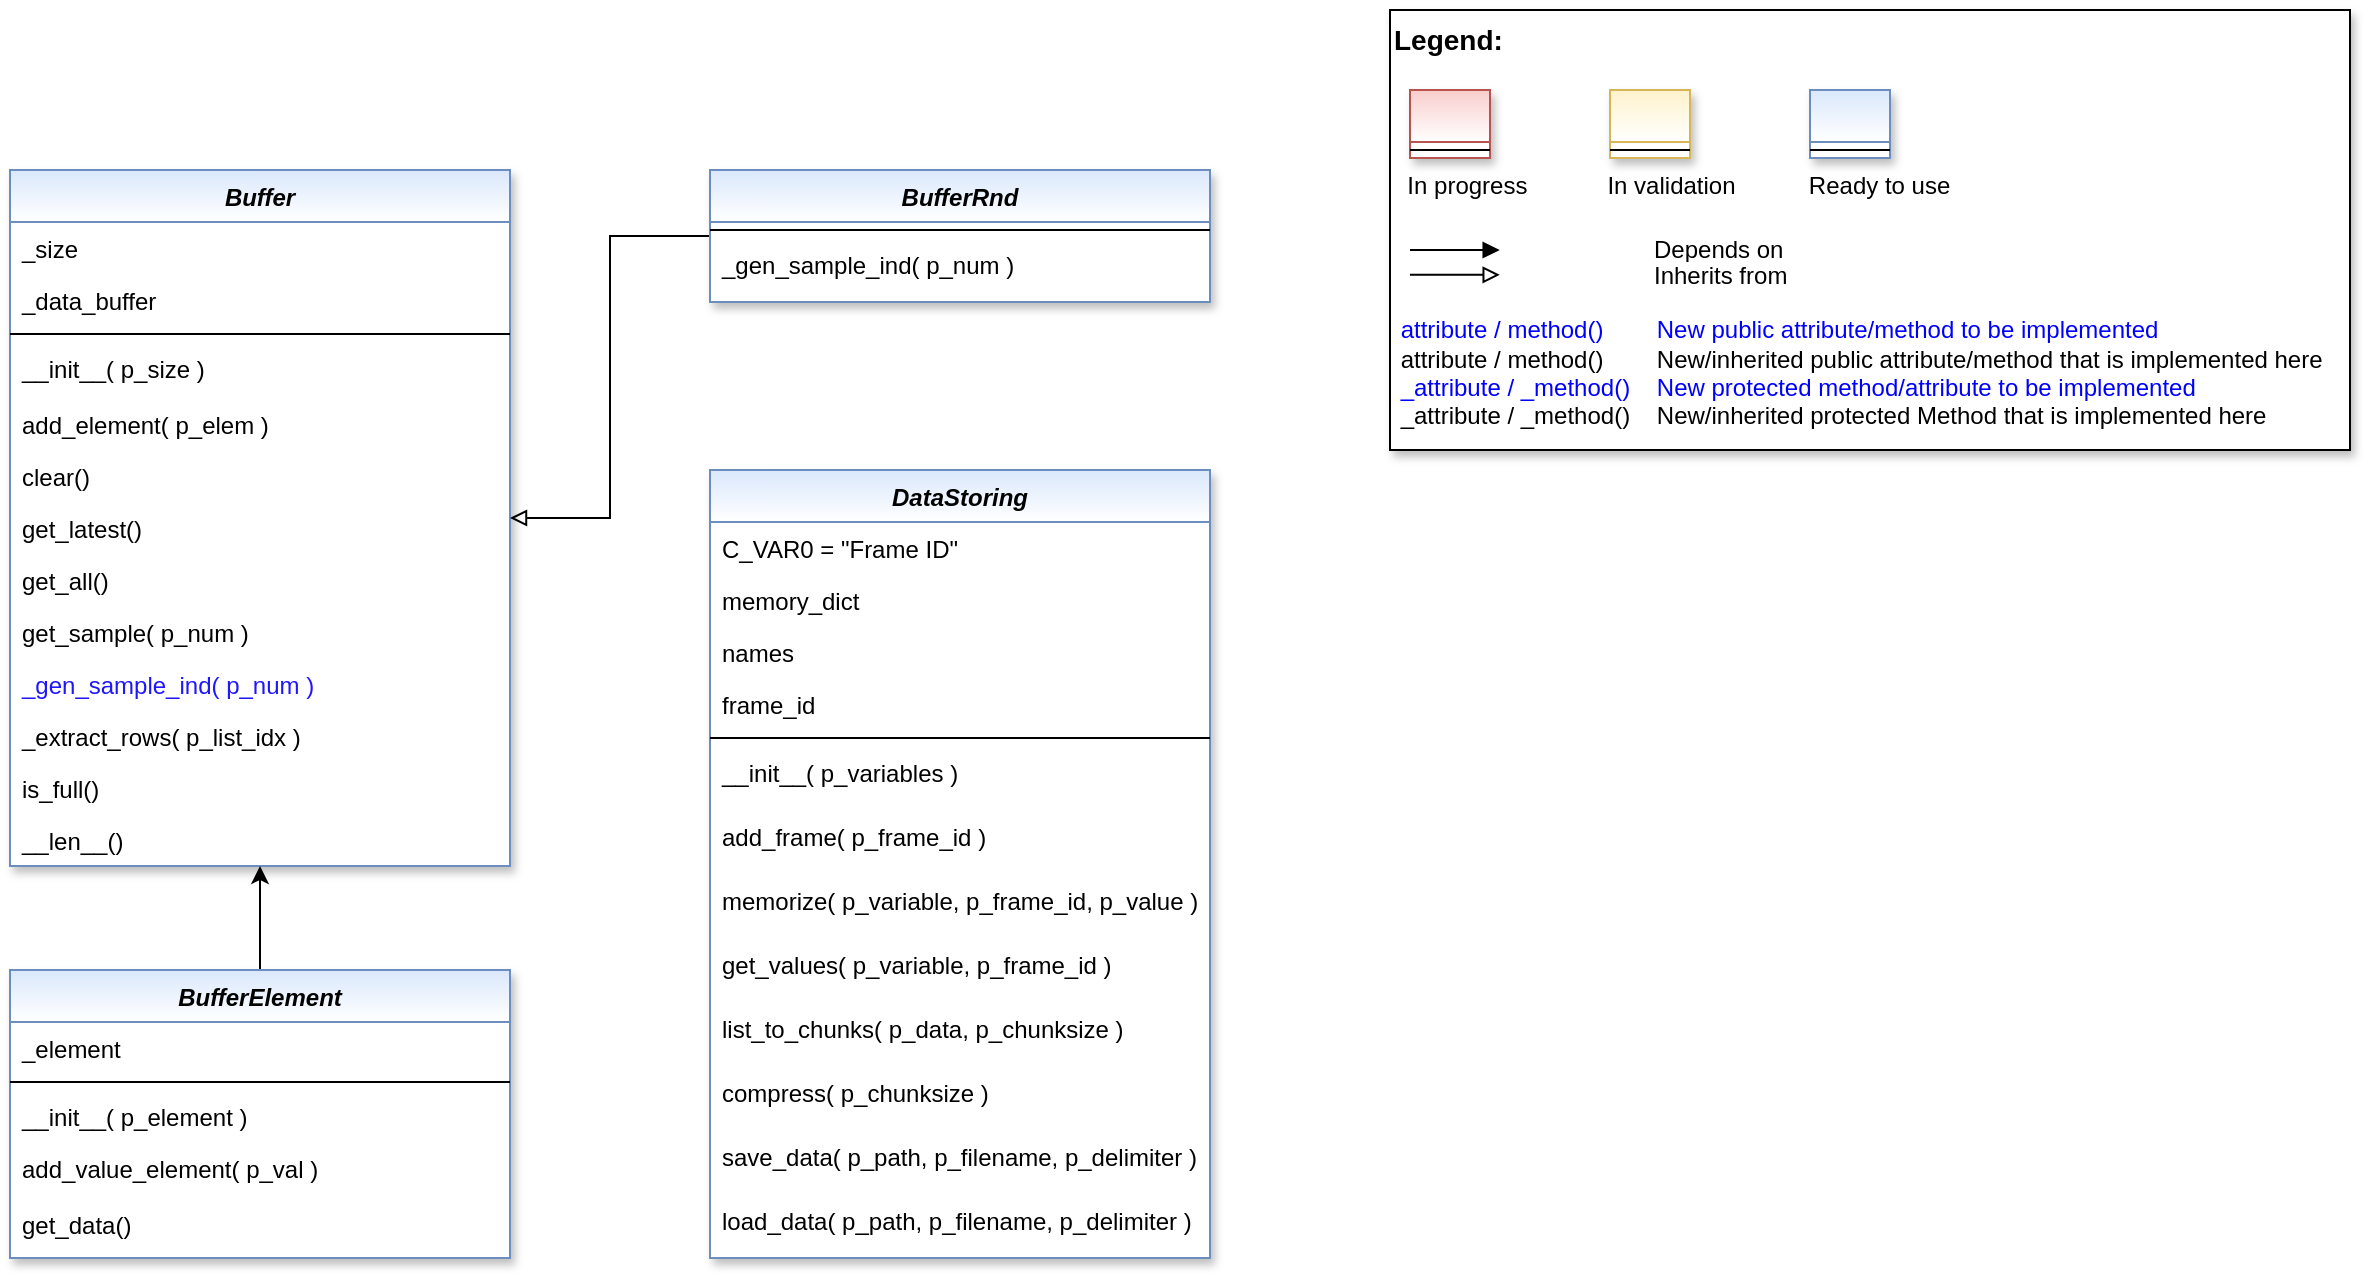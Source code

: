 <mxfile version="20.7.4" type="device"><diagram id="C5RBs43oDa-KdzZeNtuy" name="Page-1"><mxGraphModel dx="2894" dy="5908" grid="1" gridSize="10" guides="1" tooltips="1" connect="1" arrows="1" fold="1" page="1" pageScale="1" pageWidth="1654" pageHeight="2336" math="0" shadow="0"><root><mxCell id="WIyWlLk6GJQsqaUBKTNV-0"/><mxCell id="WIyWlLk6GJQsqaUBKTNV-1" parent="WIyWlLk6GJQsqaUBKTNV-0"/><mxCell id="z0QvJ6B_BdvuQfe3Sqzu-0" value="DataStoring" style="swimlane;fontStyle=3;align=center;verticalAlign=top;childLayout=stackLayout;horizontal=1;startSize=26;horizontalStack=0;resizeParent=1;resizeLast=0;collapsible=1;marginBottom=0;rounded=0;shadow=1;strokeWidth=1;fillColor=#dae8fc;strokeColor=#6c8ebf;swimlaneFillColor=#ffffff;gradientColor=#ffffff;" parent="WIyWlLk6GJQsqaUBKTNV-1" vertex="1"><mxGeometry x="390" y="-4400" width="250" height="394" as="geometry"><mxRectangle x="230" y="140" width="160" height="26" as="alternateBounds"/></mxGeometry></mxCell><mxCell id="uN8EfFtjCuL5TaRSR3ci-2" value="C_VAR0 = &quot;Frame ID&quot;" style="text;align=left;verticalAlign=top;spacingLeft=4;spacingRight=4;overflow=hidden;rotatable=0;points=[[0,0.5],[1,0.5]];portConstraint=eastwest;" parent="z0QvJ6B_BdvuQfe3Sqzu-0" vertex="1"><mxGeometry y="26" width="250" height="26" as="geometry"/></mxCell><mxCell id="z0QvJ6B_BdvuQfe3Sqzu-6" value="memory_dict" style="text;align=left;verticalAlign=top;spacingLeft=4;spacingRight=4;overflow=hidden;rotatable=0;points=[[0,0.5],[1,0.5]];portConstraint=eastwest;" parent="z0QvJ6B_BdvuQfe3Sqzu-0" vertex="1"><mxGeometry y="52" width="250" height="26" as="geometry"/></mxCell><mxCell id="9JnEP-9PhQBUjzq4cQ0H-29" value="names" style="text;align=left;verticalAlign=top;spacingLeft=4;spacingRight=4;overflow=hidden;rotatable=0;points=[[0,0.5],[1,0.5]];portConstraint=eastwest;" parent="z0QvJ6B_BdvuQfe3Sqzu-0" vertex="1"><mxGeometry y="78" width="250" height="26" as="geometry"/></mxCell><mxCell id="9JnEP-9PhQBUjzq4cQ0H-30" value="frame_id" style="text;align=left;verticalAlign=top;spacingLeft=4;spacingRight=4;overflow=hidden;rotatable=0;points=[[0,0.5],[1,0.5]];portConstraint=eastwest;" parent="z0QvJ6B_BdvuQfe3Sqzu-0" vertex="1"><mxGeometry y="104" width="250" height="26" as="geometry"/></mxCell><mxCell id="z0QvJ6B_BdvuQfe3Sqzu-2" value="" style="line;html=1;strokeWidth=1;align=left;verticalAlign=middle;spacingTop=-1;spacingLeft=3;spacingRight=3;rotatable=0;labelPosition=right;points=[];portConstraint=eastwest;" parent="z0QvJ6B_BdvuQfe3Sqzu-0" vertex="1"><mxGeometry y="130" width="250" height="8" as="geometry"/></mxCell><mxCell id="9JnEP-9PhQBUjzq4cQ0H-36" value="__init__( p_variables )" style="text;align=left;verticalAlign=top;spacingLeft=4;spacingRight=4;overflow=hidden;rotatable=0;points=[[0,0.5],[1,0.5]];portConstraint=eastwest;fontColor=default;" parent="z0QvJ6B_BdvuQfe3Sqzu-0" vertex="1"><mxGeometry y="138" width="250" height="32" as="geometry"/></mxCell><mxCell id="9JnEP-9PhQBUjzq4cQ0H-35" value="add_frame( p_frame_id )" style="text;align=left;verticalAlign=top;spacingLeft=4;spacingRight=4;overflow=hidden;rotatable=0;points=[[0,0.5],[1,0.5]];portConstraint=eastwest;fontColor=default;" parent="z0QvJ6B_BdvuQfe3Sqzu-0" vertex="1"><mxGeometry y="170" width="250" height="32" as="geometry"/></mxCell><mxCell id="9JnEP-9PhQBUjzq4cQ0H-34" value="memorize( p_variable, p_frame_id, p_value )" style="text;align=left;verticalAlign=top;spacingLeft=4;spacingRight=4;overflow=hidden;rotatable=0;points=[[0,0.5],[1,0.5]];portConstraint=eastwest;fontColor=default;" parent="z0QvJ6B_BdvuQfe3Sqzu-0" vertex="1"><mxGeometry y="202" width="250" height="32" as="geometry"/></mxCell><mxCell id="PWZTiU88JxqgWNmD20kx-1" value="get_values( p_variable, p_frame_id )" style="text;align=left;verticalAlign=top;spacingLeft=4;spacingRight=4;overflow=hidden;rotatable=0;points=[[0,0.5],[1,0.5]];portConstraint=eastwest;fontColor=default;" parent="z0QvJ6B_BdvuQfe3Sqzu-0" vertex="1"><mxGeometry y="234" width="250" height="32" as="geometry"/></mxCell><mxCell id="9JnEP-9PhQBUjzq4cQ0H-32" value="list_to_chunks( p_data, p_chunksize )" style="text;align=left;verticalAlign=top;spacingLeft=4;spacingRight=4;overflow=hidden;rotatable=0;points=[[0,0.5],[1,0.5]];portConstraint=eastwest;fontColor=default;" parent="z0QvJ6B_BdvuQfe3Sqzu-0" vertex="1"><mxGeometry y="266" width="250" height="32" as="geometry"/></mxCell><mxCell id="9JnEP-9PhQBUjzq4cQ0H-33" value="compress( p_chunksize )" style="text;align=left;verticalAlign=top;spacingLeft=4;spacingRight=4;overflow=hidden;rotatable=0;points=[[0,0.5],[1,0.5]];portConstraint=eastwest;fontColor=default;" parent="z0QvJ6B_BdvuQfe3Sqzu-0" vertex="1"><mxGeometry y="298" width="250" height="32" as="geometry"/></mxCell><mxCell id="9JnEP-9PhQBUjzq4cQ0H-37" value="save_data( p_path, p_filename, p_delimiter )" style="text;align=left;verticalAlign=top;spacingLeft=4;spacingRight=4;overflow=hidden;rotatable=0;points=[[0,0.5],[1,0.5]];portConstraint=eastwest;fontColor=default;" parent="z0QvJ6B_BdvuQfe3Sqzu-0" vertex="1"><mxGeometry y="330" width="250" height="32" as="geometry"/></mxCell><mxCell id="9JnEP-9PhQBUjzq4cQ0H-38" value="load_data( p_path, p_filename, p_delimiter )" style="text;align=left;verticalAlign=top;spacingLeft=4;spacingRight=4;overflow=hidden;rotatable=0;points=[[0,0.5],[1,0.5]];portConstraint=eastwest;fontColor=default;" parent="z0QvJ6B_BdvuQfe3Sqzu-0" vertex="1"><mxGeometry y="362" width="250" height="32" as="geometry"/></mxCell><mxCell id="z0QvJ6B_BdvuQfe3Sqzu-7" value="Buffer" style="swimlane;fontStyle=3;align=center;verticalAlign=top;childLayout=stackLayout;horizontal=1;startSize=26;horizontalStack=0;resizeParent=1;resizeLast=0;collapsible=1;marginBottom=0;rounded=0;shadow=1;strokeWidth=1;fillColor=#dae8fc;strokeColor=#6c8ebf;glass=0;swimlaneFillColor=#ffffff;gradientColor=#ffffff;" parent="WIyWlLk6GJQsqaUBKTNV-1" vertex="1"><mxGeometry x="40" y="-4550" width="250" height="348" as="geometry"><mxRectangle x="230" y="140" width="160" height="26" as="alternateBounds"/></mxGeometry></mxCell><mxCell id="z0QvJ6B_BdvuQfe3Sqzu-9" value="_size" style="text;align=left;verticalAlign=top;spacingLeft=4;spacingRight=4;overflow=hidden;rotatable=0;points=[[0,0.5],[1,0.5]];portConstraint=eastwest;" parent="z0QvJ6B_BdvuQfe3Sqzu-7" vertex="1"><mxGeometry y="26" width="250" height="26" as="geometry"/></mxCell><mxCell id="PWZTiU88JxqgWNmD20kx-3" value="_data_buffer" style="text;align=left;verticalAlign=top;spacingLeft=4;spacingRight=4;overflow=hidden;rotatable=0;points=[[0,0.5],[1,0.5]];portConstraint=eastwest;" parent="z0QvJ6B_BdvuQfe3Sqzu-7" vertex="1"><mxGeometry y="52" width="250" height="26" as="geometry"/></mxCell><mxCell id="z0QvJ6B_BdvuQfe3Sqzu-10" value="" style="line;html=1;strokeWidth=1;align=left;verticalAlign=middle;spacingTop=-1;spacingLeft=3;spacingRight=3;rotatable=0;labelPosition=right;points=[];portConstraint=eastwest;" parent="z0QvJ6B_BdvuQfe3Sqzu-7" vertex="1"><mxGeometry y="78" width="250" height="8" as="geometry"/></mxCell><mxCell id="z0QvJ6B_BdvuQfe3Sqzu-11" value="__init__( p_size )" style="text;align=left;verticalAlign=top;spacingLeft=4;spacingRight=4;overflow=hidden;rotatable=0;points=[[0,0.5],[1,0.5]];portConstraint=eastwest;" parent="z0QvJ6B_BdvuQfe3Sqzu-7" vertex="1"><mxGeometry y="86" width="250" height="28" as="geometry"/></mxCell><mxCell id="J-QqGGnJOPUjVu77Mp3g-0" value="add_element( p_elem )" style="text;align=left;verticalAlign=top;spacingLeft=4;spacingRight=4;overflow=hidden;rotatable=0;points=[[0,0.5],[1,0.5]];portConstraint=eastwest;fontColor=default;" parent="z0QvJ6B_BdvuQfe3Sqzu-7" vertex="1"><mxGeometry y="114" width="250" height="26" as="geometry"/></mxCell><mxCell id="PWZTiU88JxqgWNmD20kx-2" value="clear()" style="text;align=left;verticalAlign=top;spacingLeft=4;spacingRight=4;overflow=hidden;rotatable=0;points=[[0,0.5],[1,0.5]];portConstraint=eastwest;fontColor=default;" parent="z0QvJ6B_BdvuQfe3Sqzu-7" vertex="1"><mxGeometry y="140" width="250" height="26" as="geometry"/></mxCell><mxCell id="9JnEP-9PhQBUjzq4cQ0H-22" value="get_latest()" style="text;align=left;verticalAlign=top;spacingLeft=4;spacingRight=4;overflow=hidden;rotatable=0;points=[[0,0.5],[1,0.5]];portConstraint=eastwest;fontColor=default;" parent="z0QvJ6B_BdvuQfe3Sqzu-7" vertex="1"><mxGeometry y="166" width="250" height="26" as="geometry"/></mxCell><mxCell id="9JnEP-9PhQBUjzq4cQ0H-21" value="get_all()" style="text;align=left;verticalAlign=top;spacingLeft=4;spacingRight=4;overflow=hidden;rotatable=0;points=[[0,0.5],[1,0.5]];portConstraint=eastwest;fontColor=default;" parent="z0QvJ6B_BdvuQfe3Sqzu-7" vertex="1"><mxGeometry y="192" width="250" height="26" as="geometry"/></mxCell><mxCell id="9JnEP-9PhQBUjzq4cQ0H-27" value="get_sample( p_num )" style="text;align=left;verticalAlign=top;spacingLeft=4;spacingRight=4;overflow=hidden;rotatable=0;points=[[0,0.5],[1,0.5]];portConstraint=eastwest;fontColor=default;" parent="z0QvJ6B_BdvuQfe3Sqzu-7" vertex="1"><mxGeometry y="218" width="250" height="26" as="geometry"/></mxCell><mxCell id="9JnEP-9PhQBUjzq4cQ0H-24" value="_gen_sample_ind( p_num )" style="text;align=left;verticalAlign=top;spacingLeft=4;spacingRight=4;overflow=hidden;rotatable=0;points=[[0,0.5],[1,0.5]];portConstraint=eastwest;fontColor=#2016fe;" parent="z0QvJ6B_BdvuQfe3Sqzu-7" vertex="1"><mxGeometry y="244" width="250" height="26" as="geometry"/></mxCell><mxCell id="9JnEP-9PhQBUjzq4cQ0H-23" value="_extract_rows( p_list_idx )" style="text;align=left;verticalAlign=top;spacingLeft=4;spacingRight=4;overflow=hidden;rotatable=0;points=[[0,0.5],[1,0.5]];portConstraint=eastwest;fontColor=default;" parent="z0QvJ6B_BdvuQfe3Sqzu-7" vertex="1"><mxGeometry y="270" width="250" height="26" as="geometry"/></mxCell><mxCell id="9JnEP-9PhQBUjzq4cQ0H-25" value="is_full()" style="text;align=left;verticalAlign=top;spacingLeft=4;spacingRight=4;overflow=hidden;rotatable=0;points=[[0,0.5],[1,0.5]];portConstraint=eastwest;fontColor=default;" parent="z0QvJ6B_BdvuQfe3Sqzu-7" vertex="1"><mxGeometry y="296" width="250" height="26" as="geometry"/></mxCell><mxCell id="9JnEP-9PhQBUjzq4cQ0H-26" value="__len__()" style="text;align=left;verticalAlign=top;spacingLeft=4;spacingRight=4;overflow=hidden;rotatable=0;points=[[0,0.5],[1,0.5]];portConstraint=eastwest;fontColor=default;" parent="z0QvJ6B_BdvuQfe3Sqzu-7" vertex="1"><mxGeometry y="322" width="250" height="26" as="geometry"/></mxCell><mxCell id="HHrvhmsQsyEggMaAUGNa-10" value="" style="group" parent="WIyWlLk6GJQsqaUBKTNV-1" vertex="1" connectable="0"><mxGeometry x="730" y="-4630" width="480" height="220" as="geometry"/></mxCell><mxCell id="HHrvhmsQsyEggMaAUGNa-11" value="&lt;font color=&quot;#000000&quot; size=&quot;1&quot;&gt;&lt;b style=&quot;font-size: 14px&quot;&gt;Legend:&lt;br&gt;&lt;/b&gt;&lt;/font&gt;&lt;br&gt;&lt;br&gt;&lt;br&gt;&lt;font color=&quot;#0000ff&quot; style=&quot;font-size: 6px&quot;&gt;&lt;br&gt;&lt;/font&gt;&lt;span style=&quot;color: rgb(0 , 0 , 0)&quot;&gt;&lt;font style=&quot;font-size: 4px&quot;&gt;&amp;nbsp; &amp;nbsp;&lt;/font&gt;&amp;nbsp;In progress&amp;nbsp; &amp;nbsp; &amp;nbsp; &amp;nbsp; &amp;nbsp; &amp;nbsp; In validation&amp;nbsp; &amp;nbsp; &amp;nbsp; &amp;nbsp; &amp;nbsp; &amp;nbsp;Ready to use&lt;/span&gt;&lt;font color=&quot;#000000&quot;&gt;&amp;nbsp;&lt;br&gt;&lt;/font&gt;&lt;font color=&quot;#0000ff&quot;&gt;&lt;br&gt;&lt;br&gt;&lt;br&gt;&lt;br&gt;&amp;nbsp;attribute / method()&amp;nbsp; &amp;nbsp; &amp;nbsp; &amp;nbsp; New public attribute/method to be implemented&lt;/font&gt;&lt;br&gt;&lt;font color=&quot;#000000&quot;&gt;&amp;nbsp;&lt;/font&gt;&lt;font color=&quot;#000000&quot;&gt;attribute / method()&lt;span&gt;&#9;&lt;/span&gt;&amp;nbsp; &amp;nbsp; &amp;nbsp; &amp;nbsp;New/inherited public attribute/method that is implemented here&lt;br&gt;&lt;/font&gt;&lt;font color=&quot;#0000ff&quot;&gt;&amp;nbsp;_attribute /&amp;nbsp;&lt;/font&gt;&lt;font color=&quot;#0000ff&quot;&gt;_method()&amp;nbsp; &amp;nbsp; New protected method/attribute to be implemented&lt;/font&gt;&lt;br&gt;&lt;font color=&quot;#000000&quot;&gt;&amp;nbsp;_attribute / _method()&amp;nbsp; &amp;nbsp; New/inherited protected Method that is implemented here&lt;br&gt;&lt;/font&gt;&lt;font color=&quot;#000000&quot;&gt;&lt;br&gt;&lt;br&gt;&lt;br&gt;&lt;br&gt;&lt;br&gt;&lt;/font&gt;" style="text;html=1;align=left;verticalAlign=top;whiteSpace=wrap;rounded=0;fontColor=#006600;strokeColor=#000000;shadow=1;fillColor=#ffffff;" parent="HHrvhmsQsyEggMaAUGNa-10" vertex="1"><mxGeometry width="480" height="220" as="geometry"/></mxCell><mxCell id="HHrvhmsQsyEggMaAUGNa-12" value="Depends on" style="endArrow=block;html=1;labelPosition=right;verticalLabelPosition=middle;align=left;verticalAlign=middle;endFill=1;fontSize=12;" parent="HHrvhmsQsyEggMaAUGNa-10" edge="1"><mxGeometry x="-1590" y="-2180" width="50" height="50" as="geometry"><mxPoint x="10.0" y="120.003" as="sourcePoint"/><mxPoint x="54.848" y="120.003" as="targetPoint"/><mxPoint x="98" as="offset"/><Array as="points"><mxPoint x="30" y="120"/></Array></mxGeometry></mxCell><mxCell id="HHrvhmsQsyEggMaAUGNa-13" value="Inherits from" style="endArrow=block;html=1;labelPosition=right;verticalLabelPosition=middle;align=left;verticalAlign=middle;endFill=0;fontSize=12;" parent="HHrvhmsQsyEggMaAUGNa-10" edge="1"><mxGeometry x="-1590" y="-2180" width="50" height="50" as="geometry"><mxPoint x="10.0" y="132.385" as="sourcePoint"/><mxPoint x="54.848" y="132.385" as="targetPoint"/><mxPoint x="98" y="1" as="offset"/></mxGeometry></mxCell><mxCell id="HHrvhmsQsyEggMaAUGNa-14" value="" style="swimlane;fontStyle=3;align=center;verticalAlign=top;childLayout=stackLayout;horizontal=1;startSize=26;horizontalStack=0;resizeParent=1;resizeLast=0;collapsible=1;marginBottom=0;rounded=0;shadow=1;strokeWidth=1;fillColor=#f8cecc;strokeColor=#b85450;gradientColor=#ffffff;swimlaneFillColor=#ffffff;" parent="HHrvhmsQsyEggMaAUGNa-10" vertex="1"><mxGeometry x="10" y="40" width="40" height="34" as="geometry"><mxRectangle x="230" y="140" width="160" height="26" as="alternateBounds"/></mxGeometry></mxCell><mxCell id="HHrvhmsQsyEggMaAUGNa-15" value="" style="line;html=1;strokeWidth=1;align=left;verticalAlign=middle;spacingTop=-1;spacingLeft=3;spacingRight=3;rotatable=0;labelPosition=right;points=[];portConstraint=eastwest;" parent="HHrvhmsQsyEggMaAUGNa-14" vertex="1"><mxGeometry y="26" width="40" height="8" as="geometry"/></mxCell><mxCell id="HHrvhmsQsyEggMaAUGNa-16" value="" style="swimlane;fontStyle=3;align=center;verticalAlign=top;childLayout=stackLayout;horizontal=1;startSize=26;horizontalStack=0;resizeParent=1;resizeLast=0;collapsible=1;marginBottom=0;rounded=0;shadow=1;strokeWidth=1;fillColor=#fff2cc;strokeColor=#d6b656;gradientColor=#ffffff;swimlaneFillColor=#ffffff;" parent="HHrvhmsQsyEggMaAUGNa-10" vertex="1"><mxGeometry x="110" y="40" width="40" height="34" as="geometry"><mxRectangle x="230" y="140" width="160" height="26" as="alternateBounds"/></mxGeometry></mxCell><mxCell id="HHrvhmsQsyEggMaAUGNa-17" value="" style="line;html=1;strokeWidth=1;align=left;verticalAlign=middle;spacingTop=-1;spacingLeft=3;spacingRight=3;rotatable=0;labelPosition=right;points=[];portConstraint=eastwest;" parent="HHrvhmsQsyEggMaAUGNa-16" vertex="1"><mxGeometry y="26" width="40" height="8" as="geometry"/></mxCell><mxCell id="HHrvhmsQsyEggMaAUGNa-18" value="" style="swimlane;fontStyle=3;align=center;verticalAlign=top;childLayout=stackLayout;horizontal=1;startSize=26;horizontalStack=0;resizeParent=1;resizeLast=0;collapsible=1;marginBottom=0;rounded=0;shadow=1;strokeWidth=1;fillColor=#dae8fc;strokeColor=#6c8ebf;gradientColor=#ffffff;swimlaneFillColor=#ffffff;" parent="HHrvhmsQsyEggMaAUGNa-10" vertex="1"><mxGeometry x="210" y="40" width="40" height="34" as="geometry"><mxRectangle x="230" y="140" width="160" height="26" as="alternateBounds"/></mxGeometry></mxCell><mxCell id="HHrvhmsQsyEggMaAUGNa-19" value="" style="line;html=1;strokeWidth=1;align=left;verticalAlign=middle;spacingTop=-1;spacingLeft=3;spacingRight=3;rotatable=0;labelPosition=right;points=[];portConstraint=eastwest;" parent="HHrvhmsQsyEggMaAUGNa-18" vertex="1"><mxGeometry y="26" width="40" height="8" as="geometry"/></mxCell><mxCell id="9JnEP-9PhQBUjzq4cQ0H-18" style="edgeStyle=orthogonalEdgeStyle;rounded=0;orthogonalLoop=1;jettySize=auto;html=1;" parent="WIyWlLk6GJQsqaUBKTNV-1" source="9JnEP-9PhQBUjzq4cQ0H-0" target="z0QvJ6B_BdvuQfe3Sqzu-7" edge="1"><mxGeometry relative="1" as="geometry"/></mxCell><mxCell id="9JnEP-9PhQBUjzq4cQ0H-0" value="BufferElement" style="swimlane;fontStyle=3;align=center;verticalAlign=top;childLayout=stackLayout;horizontal=1;startSize=26;horizontalStack=0;resizeParent=1;resizeLast=0;collapsible=1;marginBottom=0;rounded=0;shadow=1;strokeWidth=1;fillColor=#dae8fc;strokeColor=#6c8ebf;swimlaneFillColor=#ffffff;gradientColor=#ffffff;" parent="WIyWlLk6GJQsqaUBKTNV-1" vertex="1"><mxGeometry x="40" y="-4150" width="250" height="144" as="geometry"><mxRectangle x="230" y="140" width="160" height="26" as="alternateBounds"/></mxGeometry></mxCell><mxCell id="9JnEP-9PhQBUjzq4cQ0H-2" value="_element" style="text;align=left;verticalAlign=top;spacingLeft=4;spacingRight=4;overflow=hidden;rotatable=0;points=[[0,0.5],[1,0.5]];portConstraint=eastwest;" parent="9JnEP-9PhQBUjzq4cQ0H-0" vertex="1"><mxGeometry y="26" width="250" height="26" as="geometry"/></mxCell><mxCell id="9JnEP-9PhQBUjzq4cQ0H-3" value="" style="line;html=1;strokeWidth=1;align=left;verticalAlign=middle;spacingTop=-1;spacingLeft=3;spacingRight=3;rotatable=0;labelPosition=right;points=[];portConstraint=eastwest;" parent="9JnEP-9PhQBUjzq4cQ0H-0" vertex="1"><mxGeometry y="52" width="250" height="8" as="geometry"/></mxCell><mxCell id="9JnEP-9PhQBUjzq4cQ0H-4" value="__init__( p_element )" style="text;align=left;verticalAlign=top;spacingLeft=4;spacingRight=4;overflow=hidden;rotatable=0;points=[[0,0.5],[1,0.5]];portConstraint=eastwest;" parent="9JnEP-9PhQBUjzq4cQ0H-0" vertex="1"><mxGeometry y="60" width="250" height="26" as="geometry"/></mxCell><mxCell id="9JnEP-9PhQBUjzq4cQ0H-5" value="add_value_element( p_val )" style="text;align=left;verticalAlign=top;spacingLeft=4;spacingRight=4;overflow=hidden;rotatable=0;points=[[0,0.5],[1,0.5]];portConstraint=eastwest;fontColor=default;" parent="9JnEP-9PhQBUjzq4cQ0H-0" vertex="1"><mxGeometry y="86" width="250" height="28" as="geometry"/></mxCell><mxCell id="9JnEP-9PhQBUjzq4cQ0H-6" value="get_data()" style="text;align=left;verticalAlign=top;spacingLeft=4;spacingRight=4;overflow=hidden;rotatable=0;points=[[0,0.5],[1,0.5]];portConstraint=eastwest;fontColor=default;" parent="9JnEP-9PhQBUjzq4cQ0H-0" vertex="1"><mxGeometry y="114" width="250" height="30" as="geometry"/></mxCell><mxCell id="9JnEP-9PhQBUjzq4cQ0H-20" style="edgeStyle=orthogonalEdgeStyle;rounded=0;orthogonalLoop=1;jettySize=auto;html=1;endArrow=block;endFill=0;" parent="WIyWlLk6GJQsqaUBKTNV-1" source="9JnEP-9PhQBUjzq4cQ0H-8" target="z0QvJ6B_BdvuQfe3Sqzu-7" edge="1"><mxGeometry relative="1" as="geometry"/></mxCell><mxCell id="9JnEP-9PhQBUjzq4cQ0H-8" value="BufferRnd" style="swimlane;fontStyle=3;align=center;verticalAlign=top;childLayout=stackLayout;horizontal=1;startSize=26;horizontalStack=0;resizeParent=1;resizeLast=0;collapsible=1;marginBottom=0;rounded=0;shadow=1;strokeWidth=1;fillColor=#dae8fc;strokeColor=#6c8ebf;glass=0;swimlaneFillColor=#ffffff;gradientColor=#ffffff;" parent="WIyWlLk6GJQsqaUBKTNV-1" vertex="1"><mxGeometry x="390" y="-4550" width="250" height="66" as="geometry"><mxRectangle x="230" y="140" width="160" height="26" as="alternateBounds"/></mxGeometry></mxCell><mxCell id="9JnEP-9PhQBUjzq4cQ0H-11" value="" style="line;html=1;strokeWidth=1;align=left;verticalAlign=middle;spacingTop=-1;spacingLeft=3;spacingRight=3;rotatable=0;labelPosition=right;points=[];portConstraint=eastwest;" parent="9JnEP-9PhQBUjzq4cQ0H-8" vertex="1"><mxGeometry y="26" width="250" height="8" as="geometry"/></mxCell><mxCell id="9JnEP-9PhQBUjzq4cQ0H-28" value="_gen_sample_ind( p_num )" style="text;align=left;verticalAlign=top;spacingLeft=4;spacingRight=4;overflow=hidden;rotatable=0;points=[[0,0.5],[1,0.5]];portConstraint=eastwest;fontColor=default;" parent="9JnEP-9PhQBUjzq4cQ0H-8" vertex="1"><mxGeometry y="34" width="250" height="26" as="geometry"/></mxCell></root></mxGraphModel></diagram></mxfile>